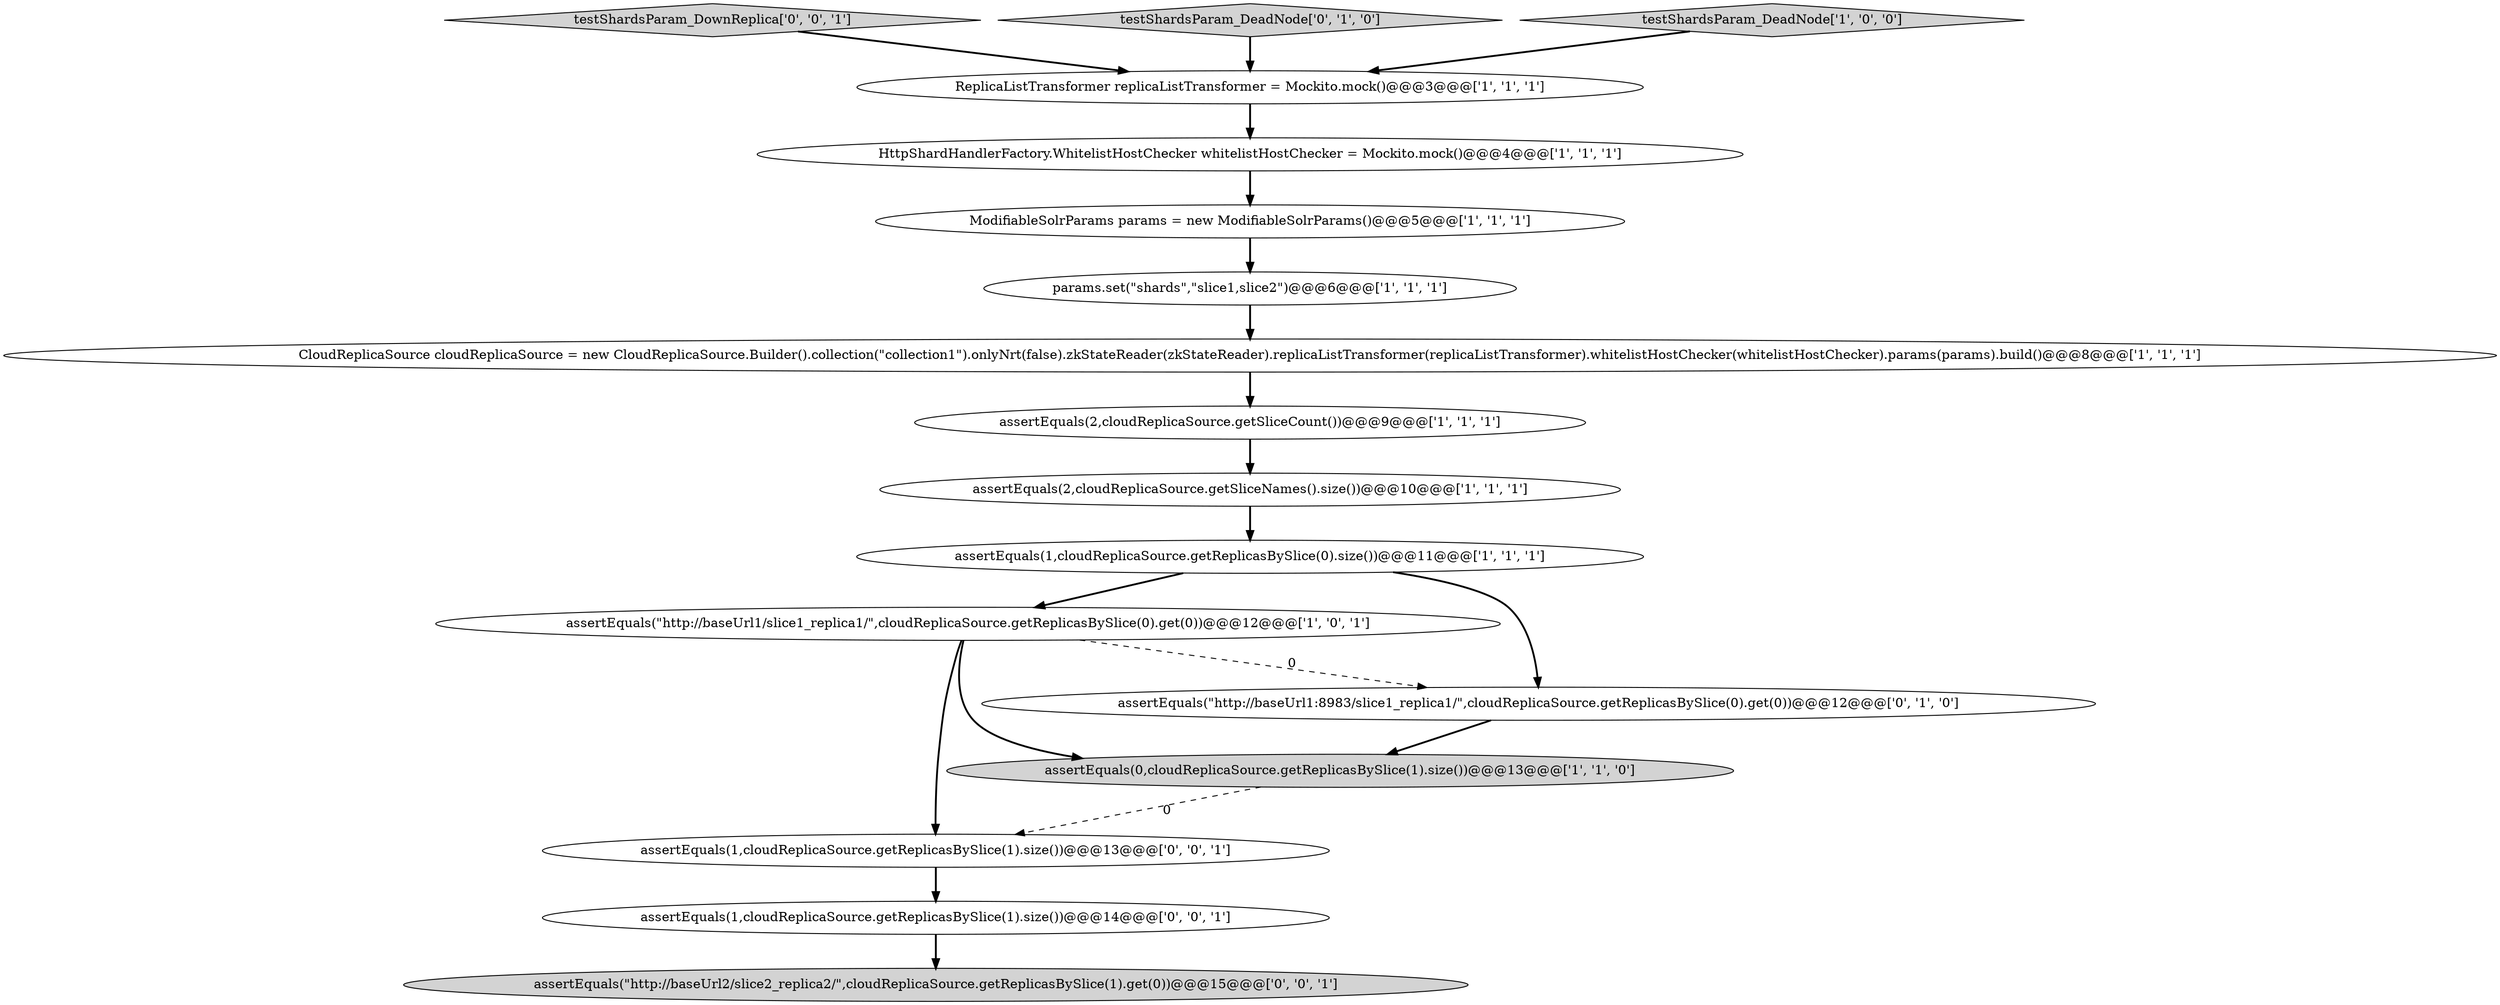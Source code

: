digraph {
12 [style = filled, label = "assertEquals(\"http://baseUrl1:8983/slice1_replica1/\",cloudReplicaSource.getReplicasBySlice(0).get(0))@@@12@@@['0', '1', '0']", fillcolor = white, shape = ellipse image = "AAA1AAABBB2BBB"];
15 [style = filled, label = "testShardsParam_DownReplica['0', '0', '1']", fillcolor = lightgray, shape = diamond image = "AAA0AAABBB3BBB"];
0 [style = filled, label = "HttpShardHandlerFactory.WhitelistHostChecker whitelistHostChecker = Mockito.mock()@@@4@@@['1', '1', '1']", fillcolor = white, shape = ellipse image = "AAA0AAABBB1BBB"];
6 [style = filled, label = "ReplicaListTransformer replicaListTransformer = Mockito.mock()@@@3@@@['1', '1', '1']", fillcolor = white, shape = ellipse image = "AAA0AAABBB1BBB"];
7 [style = filled, label = "assertEquals(2,cloudReplicaSource.getSliceNames().size())@@@10@@@['1', '1', '1']", fillcolor = white, shape = ellipse image = "AAA0AAABBB1BBB"];
3 [style = filled, label = "assertEquals(\"http://baseUrl1/slice1_replica1/\",cloudReplicaSource.getReplicasBySlice(0).get(0))@@@12@@@['1', '0', '1']", fillcolor = white, shape = ellipse image = "AAA0AAABBB1BBB"];
9 [style = filled, label = "params.set(\"shards\",\"slice1,slice2\")@@@6@@@['1', '1', '1']", fillcolor = white, shape = ellipse image = "AAA0AAABBB1BBB"];
11 [style = filled, label = "testShardsParam_DeadNode['0', '1', '0']", fillcolor = lightgray, shape = diamond image = "AAA0AAABBB2BBB"];
2 [style = filled, label = "CloudReplicaSource cloudReplicaSource = new CloudReplicaSource.Builder().collection(\"collection1\").onlyNrt(false).zkStateReader(zkStateReader).replicaListTransformer(replicaListTransformer).whitelistHostChecker(whitelistHostChecker).params(params).build()@@@8@@@['1', '1', '1']", fillcolor = white, shape = ellipse image = "AAA0AAABBB1BBB"];
13 [style = filled, label = "assertEquals(\"http://baseUrl2/slice2_replica2/\",cloudReplicaSource.getReplicasBySlice(1).get(0))@@@15@@@['0', '0', '1']", fillcolor = lightgray, shape = ellipse image = "AAA0AAABBB3BBB"];
10 [style = filled, label = "assertEquals(1,cloudReplicaSource.getReplicasBySlice(0).size())@@@11@@@['1', '1', '1']", fillcolor = white, shape = ellipse image = "AAA0AAABBB1BBB"];
14 [style = filled, label = "assertEquals(1,cloudReplicaSource.getReplicasBySlice(1).size())@@@13@@@['0', '0', '1']", fillcolor = white, shape = ellipse image = "AAA0AAABBB3BBB"];
16 [style = filled, label = "assertEquals(1,cloudReplicaSource.getReplicasBySlice(1).size())@@@14@@@['0', '0', '1']", fillcolor = white, shape = ellipse image = "AAA0AAABBB3BBB"];
4 [style = filled, label = "assertEquals(2,cloudReplicaSource.getSliceCount())@@@9@@@['1', '1', '1']", fillcolor = white, shape = ellipse image = "AAA0AAABBB1BBB"];
1 [style = filled, label = "ModifiableSolrParams params = new ModifiableSolrParams()@@@5@@@['1', '1', '1']", fillcolor = white, shape = ellipse image = "AAA0AAABBB1BBB"];
8 [style = filled, label = "testShardsParam_DeadNode['1', '0', '0']", fillcolor = lightgray, shape = diamond image = "AAA0AAABBB1BBB"];
5 [style = filled, label = "assertEquals(0,cloudReplicaSource.getReplicasBySlice(1).size())@@@13@@@['1', '1', '0']", fillcolor = lightgray, shape = ellipse image = "AAA0AAABBB1BBB"];
6->0 [style = bold, label=""];
9->2 [style = bold, label=""];
12->5 [style = bold, label=""];
3->14 [style = bold, label=""];
4->7 [style = bold, label=""];
2->4 [style = bold, label=""];
1->9 [style = bold, label=""];
8->6 [style = bold, label=""];
3->5 [style = bold, label=""];
11->6 [style = bold, label=""];
14->16 [style = bold, label=""];
16->13 [style = bold, label=""];
15->6 [style = bold, label=""];
3->12 [style = dashed, label="0"];
0->1 [style = bold, label=""];
7->10 [style = bold, label=""];
5->14 [style = dashed, label="0"];
10->3 [style = bold, label=""];
10->12 [style = bold, label=""];
}
